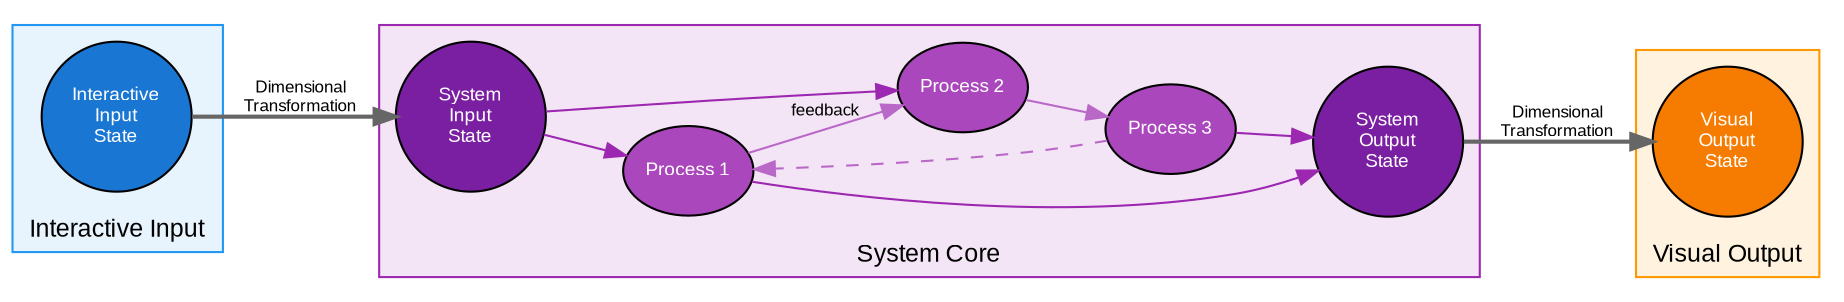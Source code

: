 digraph Figure2_State_Based_Approach {
    rankdir=LR;
    
    // Graph styling
    graph [bgcolor=white, fontname="Arial", fontsize=12];
    node [fontname="Arial", fontsize=9];
    edge [fontname="Arial", fontsize=8];
    
    // Interactive Input box with Interactive Input State
    subgraph cluster_input {
        style=filled;
        fillcolor="#E8F4FD";
        color="#2196F3";
        label="Interactive Input";
        labelloc=bottom;
        
        interactive_input_state [
            shape=circle,
            style=filled,
            fillcolor="#1976D2",
            fontcolor=white,
            label="Interactive\nInput\nState",
            width=1.0,
            height=1.0
        ];
    }
    
    // System Core box with System Input State, System Dynamics, and System Output State
    subgraph cluster_system {
        style=filled;
        fillcolor="#F3E5F5";
        color="#9C27B0";
        label="System Core";
        labelloc=bottom;
        
        system_input_state [
            shape=circle,
            style=filled,
            fillcolor="#7B1FA2",
            fontcolor=white,
            label="System\nInput\nState",
            width=1.0,
            height=1.0
        ];
        
        // System Dynamics representation
        dynamics_process_1 [
            shape=ellipse,
            style=filled,
            fillcolor="#AB47BC",
            fontcolor=white,
            label="Process 1",
            width=0.8,
            height=0.6
        ];
        
        dynamics_process_2 [
            shape=ellipse,
            style=filled,
            fillcolor="#AB47BC",
            fontcolor=white,
            label="Process 2",
            width=0.8,
            height=0.6
        ];
        
        dynamics_process_3 [
            shape=ellipse,
            style=filled,
            fillcolor="#AB47BC",
            fontcolor=white,
            label="Process 3",
            width=0.8,
            height=0.6
        ];
        
        system_output_state [
            shape=circle,
            style=filled,
            fillcolor="#7B1FA2",
            fontcolor=white,
            label="System\nOutput\nState",
            width=1.0,
            height=1.0
        ];
        
        // System dynamics flow
        system_input_state -> dynamics_process_1 [color="#9C27B0"];
        system_input_state -> dynamics_process_2 [color="#9C27B0"];
        dynamics_process_1 -> dynamics_process_2 [color="#BA68C8", label="feedback"];
        dynamics_process_2 -> dynamics_process_3 [color="#BA68C8"];
        dynamics_process_3 -> dynamics_process_1 [color="#BA68C8", style=dashed];
        dynamics_process_1 -> system_output_state [color="#9C27B0"];
        dynamics_process_3 -> system_output_state [color="#9C27B0"];
    }
    
    // Visual Output box with Visual Output State
    subgraph cluster_output {
        style=filled;
        fillcolor="#FFF3E0";
        color="#FF9800";
        label="Visual Output";
        labelloc=bottom;
        
        visual_output_state [
            shape=circle,
            style=filled,
            fillcolor="#F57C00",
            fontcolor=white,
            label="Visual\nOutput\nState",
            width=1.0,
            height=1.0
        ];
    }
    
    // Dimensional Transformation connections
    interactive_input_state -> system_input_state [
        color="#666666",
        style=bold,
        label="Dimensional\nTransformation"
    ];
    
    system_output_state -> visual_output_state [
        color="#666666",
        style=bold,
        label="Dimensional\nTransformation"
    ];
} 